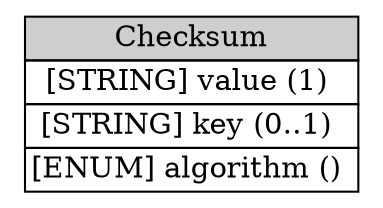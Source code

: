 digraph Checksum {
	graph [rankdir=LR];
	node [label="\N"];
	graph [bb="0,0,166,88"];
	Checksum [label=<<table BORDER="0" CELLBORDER="1" CELLSPACING="0"> <tr > <td BGCOLOR="#CECECE" HREF="#" TITLE="The Checksum class represents checksum information associated with the file. This checksum information can be provided by file integrity checkers, among others. ">Checksum</td> </tr>" %<tr><td HREF="#" TITLE="The value of the checksum.">[STRING] value (1) </td></tr>%<tr><td HREF="#" TITLE="The key to the checksum, if appropriate.">[STRING] key (0..1) </td></tr>%<tr><td HREF="#" TITLE="default value.  (See also Section 10.)">[ENUM] algorithm () </td></tr>%</table>>, shape=plaintext, pos="83,44", width="2.3056", height="1.2361"];
}
